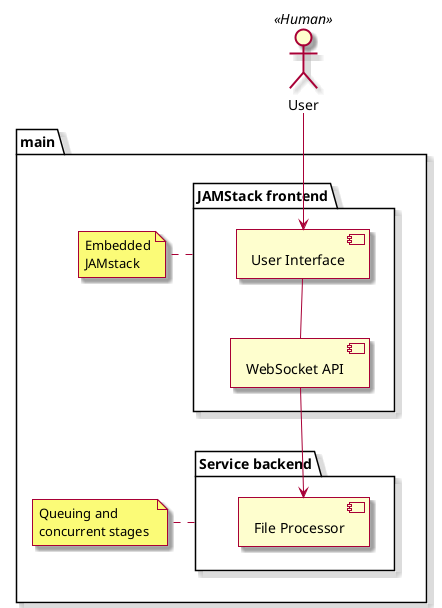 @startuml jamstack

skin rose
actor "User" <<Human>>

package main {
  package "JAMStack frontend"  as jam  {
    component "User Interface" as ui
    component "WebSocket API" as api
  }
  note right of jam
    Embedded
    JAMstack
  end note
  package "Service backend" as front  {
    component "File Processor" as fp
  }
  note right of front
    Queuing and
    concurrent stages 
  end note

}

User --> ui
ui -- api
api --> fp

@enduml